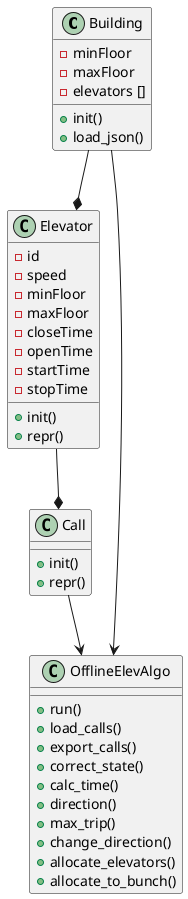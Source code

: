 @startuml
'https://plantuml.com/class-diagram

class Building{
-minFloor
-maxFloor
-elevators []
+init()
+load_json()

}
class Elevator{
-id
-speed
-minFloor
-maxFloor
-closeTime
-openTime
-startTime
-stopTime
+init()
+repr()
}
class OfflineElevAlgo{
+run()
+load_calls()
+export_calls()
+correct_state()
+calc_time()
+direction()
+max_trip()
+change_direction()
+allocate_elevators()
+allocate_to_bunch()
}
class Call{
+init()
+repr()
}
Building--*Elevator
Elevator--*Call
Building-->OfflineElevAlgo
Call-->OfflineElevAlgo
@enduml